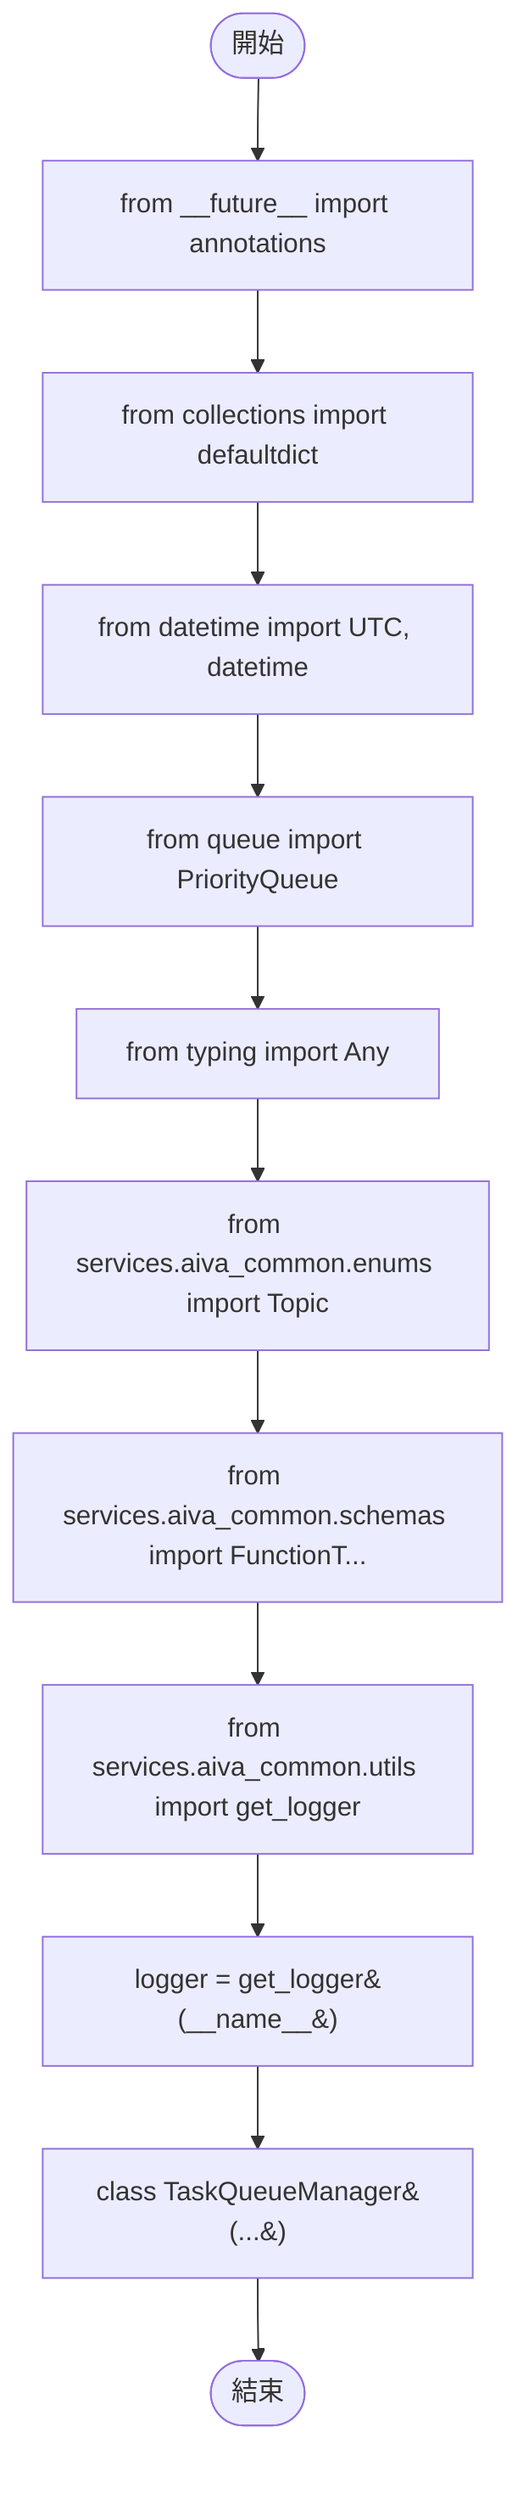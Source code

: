 flowchart TB
    n1([開始])
    n2([結束])
    n3[from __future__ import annotations]
    n4[from collections import defaultdict]
    n5[from datetime import UTC, datetime]
    n6[from queue import PriorityQueue]
    n7[from typing import Any]
    n8[from services.aiva_common.enums import Topic]
    n9[from services.aiva_common.schemas import FunctionT...]
    n10[from services.aiva_common.utils import get_logger]
    n11[logger = get_logger&#40;__name__&#41;]
    n12[class TaskQueueManager&#40;...&#41;]
    n1 --> n3
    n3 --> n4
    n4 --> n5
    n5 --> n6
    n6 --> n7
    n7 --> n8
    n8 --> n9
    n9 --> n10
    n10 --> n11
    n11 --> n12
    n12 --> n2